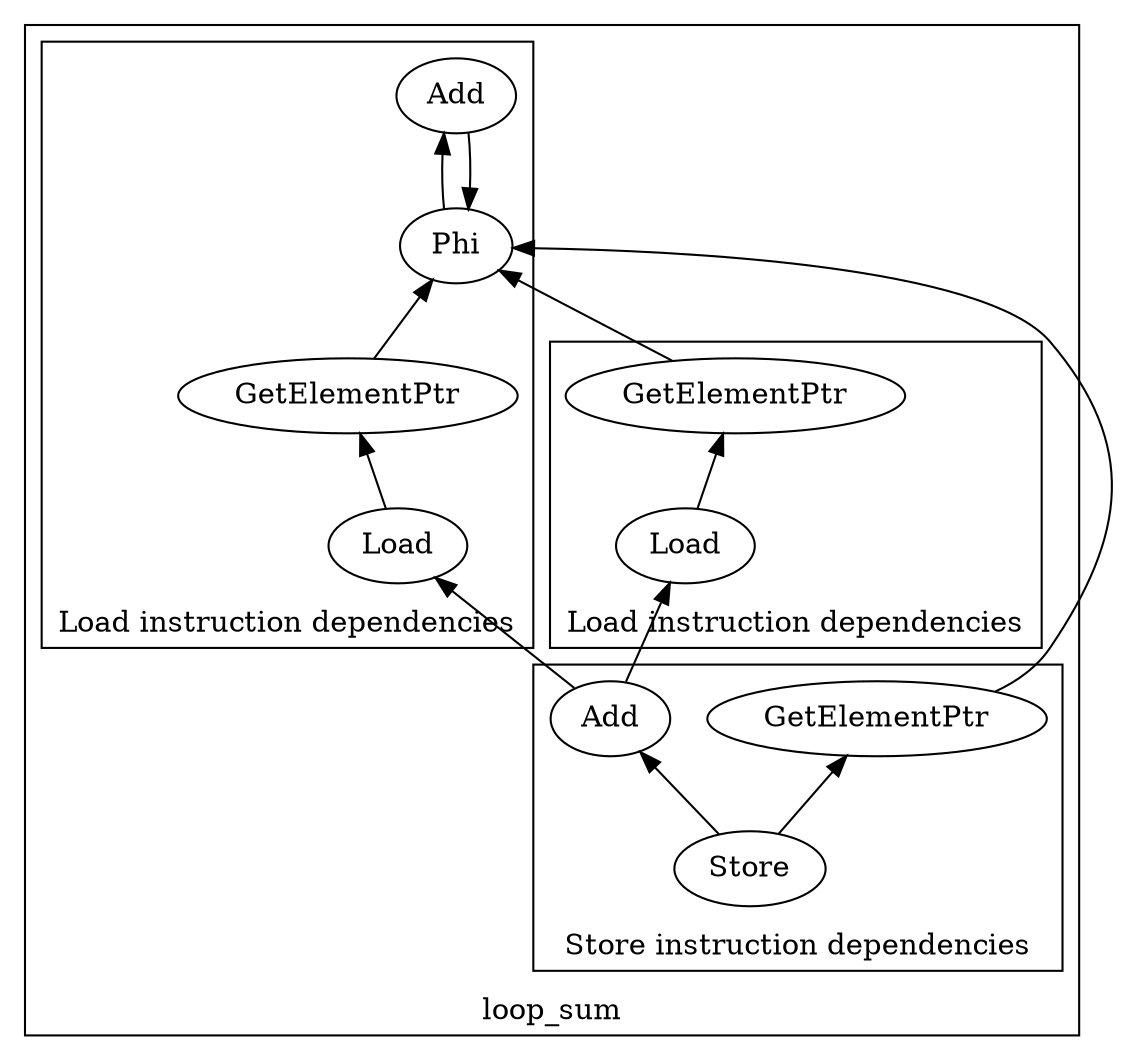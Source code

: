 strict digraph {
rankdir=BT
subgraph {
subgraph {
loop_sum_13 [label="Load" comment="  %0 = load i32, ptr %arrayidx, align 4, !dbg !27, !tbaa !29"]
loop_sum_13 -> {
loop_sum_12
}
loop_sum_12 [label="GetElementPtr" comment="  %arrayidx = getelementptr inbounds i32, ptr %a, i64 %indvars.iv, !dbg !27"]
loop_sum_12 -> {
loop_sum_10
}
loop_sum_10 [label="Phi" comment="  %indvars.iv = phi i64 [ 0, %for.body.preheader ], [ %indvars.iv.next, %for.body ]"]
loop_sum_10 -> {
loop_sum_19
}
loop_sum_19 [label="Add" comment="  %indvars.iv.next = add nuw nsw i64 %indvars.iv, 1, !dbg !37"]
loop_sum_19 -> {
loop_sum_10
}
loop_sum_10 [label="Phi" comment="  %indvars.iv = phi i64 [ 0, %for.body.preheader ], [ %indvars.iv.next, %for.body ]"]
loop_sum_10 -> {
// Cycle
}
cluster=true
label="Load instruction dependencies"
}
subgraph {
loop_sum_15 [label="Load" comment="  %1 = load i32, ptr %arrayidx2, align 4, !dbg !33, !tbaa !29"]
loop_sum_15 -> {
loop_sum_14
}
loop_sum_14 [label="GetElementPtr" comment="  %arrayidx2 = getelementptr inbounds i32, ptr %b, i64 %indvars.iv, !dbg !33"]
loop_sum_14 -> {
loop_sum_10
}
loop_sum_10 [label="Phi" comment="  %indvars.iv = phi i64 [ 0, %for.body.preheader ], [ %indvars.iv.next, %for.body ]"]
loop_sum_10 -> {
loop_sum_19
}
loop_sum_19 [label="Add" comment="  %indvars.iv.next = add nuw nsw i64 %indvars.iv, 1, !dbg !37"]
loop_sum_19 -> {
loop_sum_10
}
loop_sum_10 [label="Phi" comment="  %indvars.iv = phi i64 [ 0, %for.body.preheader ], [ %indvars.iv.next, %for.body ]"]
loop_sum_10 -> {
// Cycle
}
cluster=true
label="Load instruction dependencies"
}
subgraph {
loop_sum_18 [label="Store" comment="  store i32 %add, ptr %arrayidx4, align 4, !dbg !36, !tbaa !29"]
loop_sum_18 -> {
loop_sum_16
loop_sum_17
}
loop_sum_16 [label="Add" comment="  %add = add nsw i32 %1, %0, !dbg !34"]
loop_sum_16 -> {
loop_sum_15
loop_sum_13
}
loop_sum_15 [label="Load" comment="  %1 = load i32, ptr %arrayidx2, align 4, !dbg !33, !tbaa !29"]
loop_sum_15 -> {
loop_sum_14
}
loop_sum_14 [label="GetElementPtr" comment="  %arrayidx2 = getelementptr inbounds i32, ptr %b, i64 %indvars.iv, !dbg !33"]
loop_sum_14 -> {
loop_sum_10
}
loop_sum_10 [label="Phi" comment="  %indvars.iv = phi i64 [ 0, %for.body.preheader ], [ %indvars.iv.next, %for.body ]"]
loop_sum_10 -> {
loop_sum_19
}
loop_sum_19 [label="Add" comment="  %indvars.iv.next = add nuw nsw i64 %indvars.iv, 1, !dbg !37"]
loop_sum_19 -> {
loop_sum_10
}
loop_sum_10 [label="Phi" comment="  %indvars.iv = phi i64 [ 0, %for.body.preheader ], [ %indvars.iv.next, %for.body ]"]
loop_sum_10 -> {
// Cycle
}
loop_sum_13 [label="Load" comment="  %0 = load i32, ptr %arrayidx, align 4, !dbg !27, !tbaa !29"]
loop_sum_13 -> {
loop_sum_12
}
loop_sum_12 [label="GetElementPtr" comment="  %arrayidx = getelementptr inbounds i32, ptr %a, i64 %indvars.iv, !dbg !27"]
loop_sum_12 -> {
loop_sum_10
}
loop_sum_10 [label="Phi" comment="  %indvars.iv = phi i64 [ 0, %for.body.preheader ], [ %indvars.iv.next, %for.body ]"]
loop_sum_10 -> {
// Cycle
}
loop_sum_17 [label="GetElementPtr" comment="  %arrayidx4 = getelementptr inbounds i32, ptr %output, i64 %indvars.iv, !dbg !35"]
loop_sum_17 -> {
loop_sum_10
}
loop_sum_10 [label="Phi" comment="  %indvars.iv = phi i64 [ 0, %for.body.preheader ], [ %indvars.iv.next, %for.body ]"]
loop_sum_10 -> {
// Cycle
}
cluster=true
label="Store instruction dependencies"
}
cluster=true
label="loop_sum"
}
subgraph {
cluster=true
label="llvm.dbg.value"
}
}
